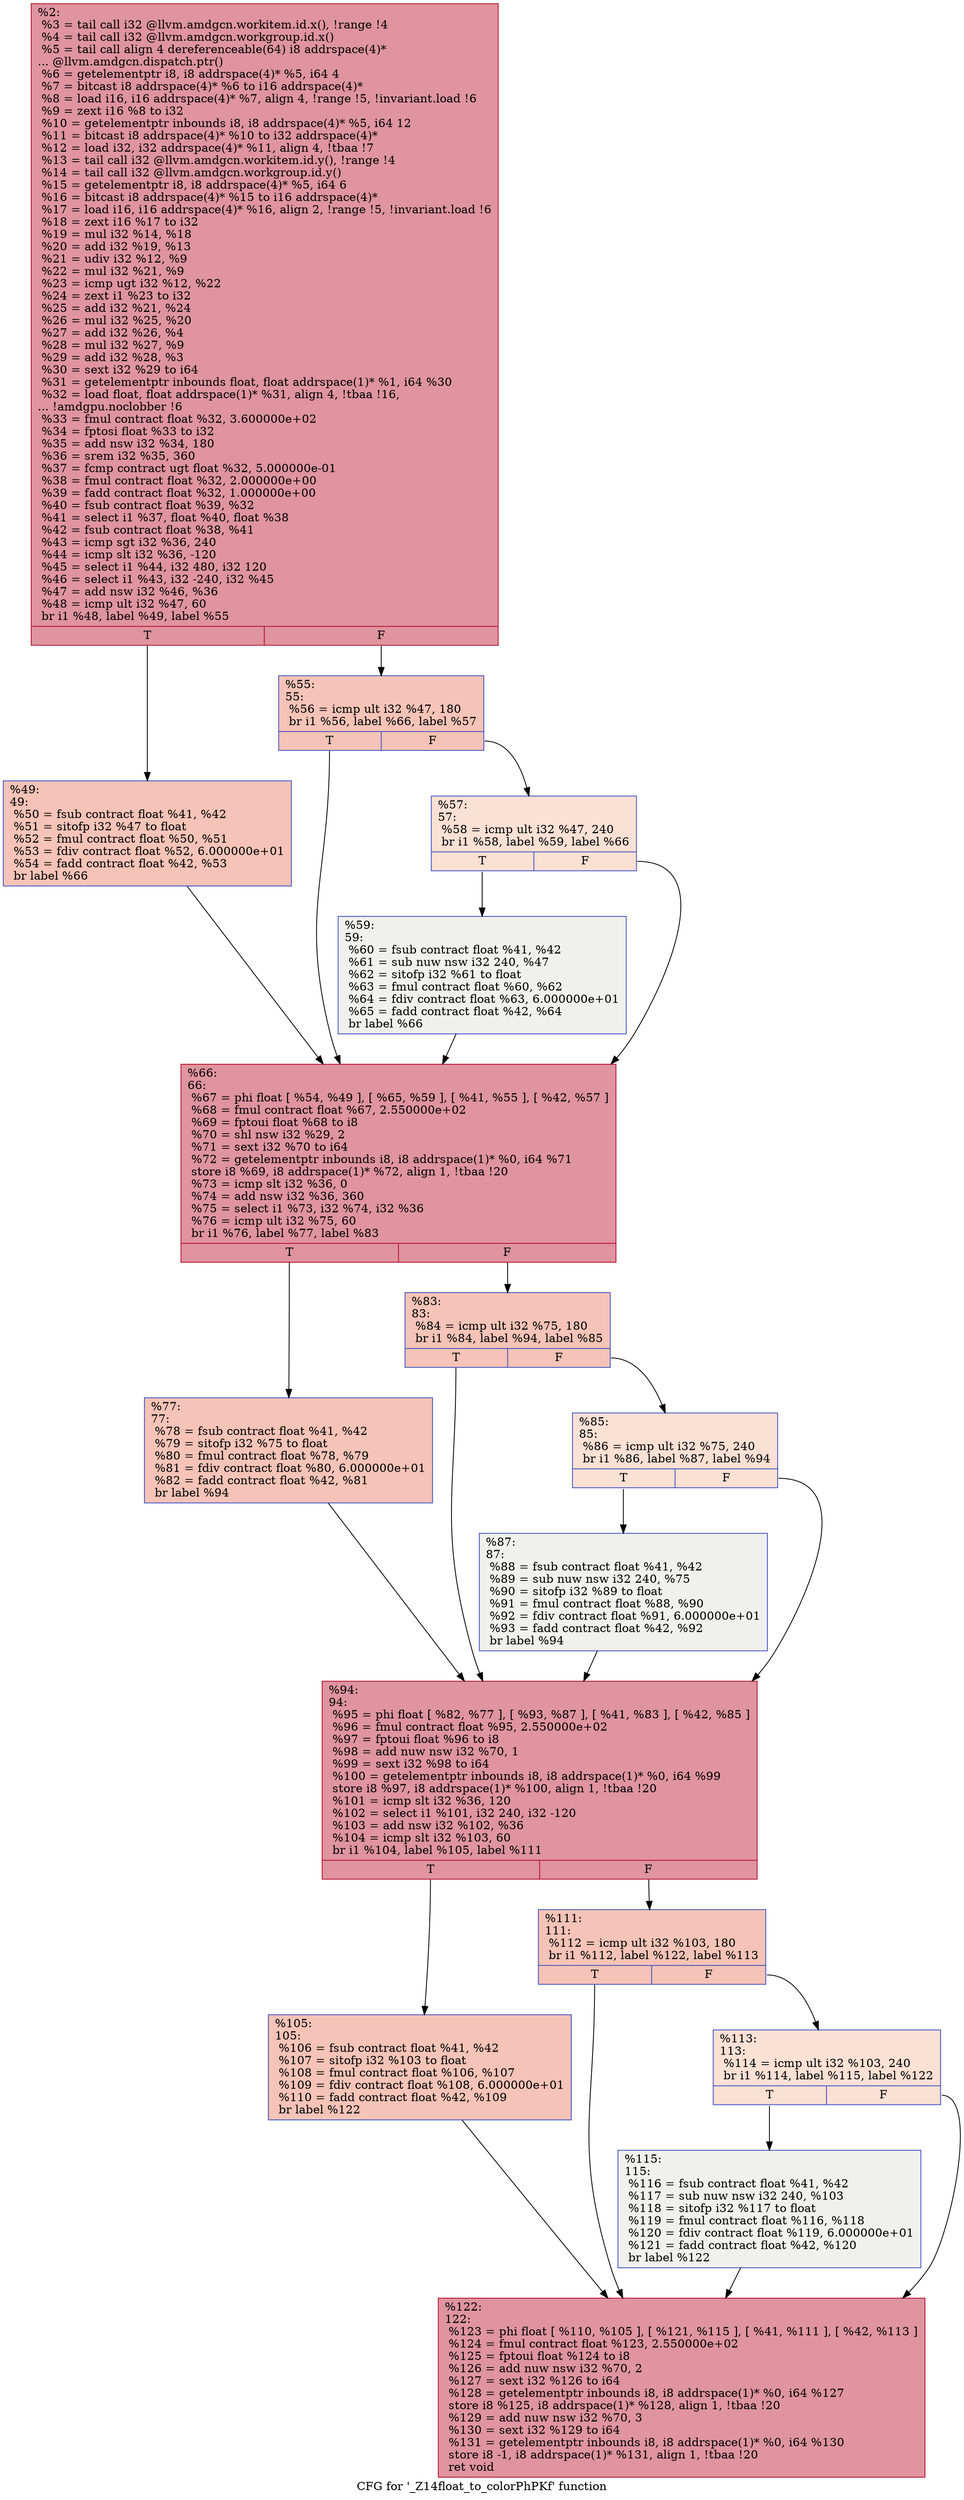 digraph "CFG for '_Z14float_to_colorPhPKf' function" {
	label="CFG for '_Z14float_to_colorPhPKf' function";

	Node0x595d750 [shape=record,color="#b70d28ff", style=filled, fillcolor="#b70d2870",label="{%2:\l  %3 = tail call i32 @llvm.amdgcn.workitem.id.x(), !range !4\l  %4 = tail call i32 @llvm.amdgcn.workgroup.id.x()\l  %5 = tail call align 4 dereferenceable(64) i8 addrspace(4)*\l... @llvm.amdgcn.dispatch.ptr()\l  %6 = getelementptr i8, i8 addrspace(4)* %5, i64 4\l  %7 = bitcast i8 addrspace(4)* %6 to i16 addrspace(4)*\l  %8 = load i16, i16 addrspace(4)* %7, align 4, !range !5, !invariant.load !6\l  %9 = zext i16 %8 to i32\l  %10 = getelementptr inbounds i8, i8 addrspace(4)* %5, i64 12\l  %11 = bitcast i8 addrspace(4)* %10 to i32 addrspace(4)*\l  %12 = load i32, i32 addrspace(4)* %11, align 4, !tbaa !7\l  %13 = tail call i32 @llvm.amdgcn.workitem.id.y(), !range !4\l  %14 = tail call i32 @llvm.amdgcn.workgroup.id.y()\l  %15 = getelementptr i8, i8 addrspace(4)* %5, i64 6\l  %16 = bitcast i8 addrspace(4)* %15 to i16 addrspace(4)*\l  %17 = load i16, i16 addrspace(4)* %16, align 2, !range !5, !invariant.load !6\l  %18 = zext i16 %17 to i32\l  %19 = mul i32 %14, %18\l  %20 = add i32 %19, %13\l  %21 = udiv i32 %12, %9\l  %22 = mul i32 %21, %9\l  %23 = icmp ugt i32 %12, %22\l  %24 = zext i1 %23 to i32\l  %25 = add i32 %21, %24\l  %26 = mul i32 %25, %20\l  %27 = add i32 %26, %4\l  %28 = mul i32 %27, %9\l  %29 = add i32 %28, %3\l  %30 = sext i32 %29 to i64\l  %31 = getelementptr inbounds float, float addrspace(1)* %1, i64 %30\l  %32 = load float, float addrspace(1)* %31, align 4, !tbaa !16,\l... !amdgpu.noclobber !6\l  %33 = fmul contract float %32, 3.600000e+02\l  %34 = fptosi float %33 to i32\l  %35 = add nsw i32 %34, 180\l  %36 = srem i32 %35, 360\l  %37 = fcmp contract ugt float %32, 5.000000e-01\l  %38 = fmul contract float %32, 2.000000e+00\l  %39 = fadd contract float %32, 1.000000e+00\l  %40 = fsub contract float %39, %32\l  %41 = select i1 %37, float %40, float %38\l  %42 = fsub contract float %38, %41\l  %43 = icmp sgt i32 %36, 240\l  %44 = icmp slt i32 %36, -120\l  %45 = select i1 %44, i32 480, i32 120\l  %46 = select i1 %43, i32 -240, i32 %45\l  %47 = add nsw i32 %46, %36\l  %48 = icmp ult i32 %47, 60\l  br i1 %48, label %49, label %55\l|{<s0>T|<s1>F}}"];
	Node0x595d750:s0 -> Node0x59630e0;
	Node0x595d750:s1 -> Node0x5963170;
	Node0x59630e0 [shape=record,color="#3d50c3ff", style=filled, fillcolor="#e8765c70",label="{%49:\l49:                                               \l  %50 = fsub contract float %41, %42\l  %51 = sitofp i32 %47 to float\l  %52 = fmul contract float %50, %51\l  %53 = fdiv contract float %52, 6.000000e+01\l  %54 = fadd contract float %42, %53\l  br label %66\l}"];
	Node0x59630e0 -> Node0x5963560;
	Node0x5963170 [shape=record,color="#3d50c3ff", style=filled, fillcolor="#e8765c70",label="{%55:\l55:                                               \l  %56 = icmp ult i32 %47, 180\l  br i1 %56, label %66, label %57\l|{<s0>T|<s1>F}}"];
	Node0x5963170:s0 -> Node0x5963560;
	Node0x5963170:s1 -> Node0x59636f0;
	Node0x59636f0 [shape=record,color="#3d50c3ff", style=filled, fillcolor="#f7b99e70",label="{%57:\l57:                                               \l  %58 = icmp ult i32 %47, 240\l  br i1 %58, label %59, label %66\l|{<s0>T|<s1>F}}"];
	Node0x59636f0:s0 -> Node0x5963880;
	Node0x59636f0:s1 -> Node0x5963560;
	Node0x5963880 [shape=record,color="#3d50c3ff", style=filled, fillcolor="#dedcdb70",label="{%59:\l59:                                               \l  %60 = fsub contract float %41, %42\l  %61 = sub nuw nsw i32 240, %47\l  %62 = sitofp i32 %61 to float\l  %63 = fmul contract float %60, %62\l  %64 = fdiv contract float %63, 6.000000e+01\l  %65 = fadd contract float %42, %64\l  br label %66\l}"];
	Node0x5963880 -> Node0x5963560;
	Node0x5963560 [shape=record,color="#b70d28ff", style=filled, fillcolor="#b70d2870",label="{%66:\l66:                                               \l  %67 = phi float [ %54, %49 ], [ %65, %59 ], [ %41, %55 ], [ %42, %57 ]\l  %68 = fmul contract float %67, 2.550000e+02\l  %69 = fptoui float %68 to i8\l  %70 = shl nsw i32 %29, 2\l  %71 = sext i32 %70 to i64\l  %72 = getelementptr inbounds i8, i8 addrspace(1)* %0, i64 %71\l  store i8 %69, i8 addrspace(1)* %72, align 1, !tbaa !20\l  %73 = icmp slt i32 %36, 0\l  %74 = add nsw i32 %36, 360\l  %75 = select i1 %73, i32 %74, i32 %36\l  %76 = icmp ult i32 %75, 60\l  br i1 %76, label %77, label %83\l|{<s0>T|<s1>F}}"];
	Node0x5963560:s0 -> Node0x5964740;
	Node0x5963560:s1 -> Node0x59647d0;
	Node0x5964740 [shape=record,color="#3d50c3ff", style=filled, fillcolor="#e8765c70",label="{%77:\l77:                                               \l  %78 = fsub contract float %41, %42\l  %79 = sitofp i32 %75 to float\l  %80 = fmul contract float %78, %79\l  %81 = fdiv contract float %80, 6.000000e+01\l  %82 = fadd contract float %42, %81\l  br label %94\l}"];
	Node0x5964740 -> Node0x5964bc0;
	Node0x59647d0 [shape=record,color="#3d50c3ff", style=filled, fillcolor="#e8765c70",label="{%83:\l83:                                               \l  %84 = icmp ult i32 %75, 180\l  br i1 %84, label %94, label %85\l|{<s0>T|<s1>F}}"];
	Node0x59647d0:s0 -> Node0x5964bc0;
	Node0x59647d0:s1 -> Node0x5964d10;
	Node0x5964d10 [shape=record,color="#3d50c3ff", style=filled, fillcolor="#f7b99e70",label="{%85:\l85:                                               \l  %86 = icmp ult i32 %75, 240\l  br i1 %86, label %87, label %94\l|{<s0>T|<s1>F}}"];
	Node0x5964d10:s0 -> Node0x5964ea0;
	Node0x5964d10:s1 -> Node0x5964bc0;
	Node0x5964ea0 [shape=record,color="#3d50c3ff", style=filled, fillcolor="#dedcdb70",label="{%87:\l87:                                               \l  %88 = fsub contract float %41, %42\l  %89 = sub nuw nsw i32 240, %75\l  %90 = sitofp i32 %89 to float\l  %91 = fmul contract float %88, %90\l  %92 = fdiv contract float %91, 6.000000e+01\l  %93 = fadd contract float %42, %92\l  br label %94\l}"];
	Node0x5964ea0 -> Node0x5964bc0;
	Node0x5964bc0 [shape=record,color="#b70d28ff", style=filled, fillcolor="#b70d2870",label="{%94:\l94:                                               \l  %95 = phi float [ %82, %77 ], [ %93, %87 ], [ %41, %83 ], [ %42, %85 ]\l  %96 = fmul contract float %95, 2.550000e+02\l  %97 = fptoui float %96 to i8\l  %98 = add nuw nsw i32 %70, 1\l  %99 = sext i32 %98 to i64\l  %100 = getelementptr inbounds i8, i8 addrspace(1)* %0, i64 %99\l  store i8 %97, i8 addrspace(1)* %100, align 1, !tbaa !20\l  %101 = icmp slt i32 %36, 120\l  %102 = select i1 %101, i32 240, i32 -120\l  %103 = add nsw i32 %102, %36\l  %104 = icmp slt i32 %103, 60\l  br i1 %104, label %105, label %111\l|{<s0>T|<s1>F}}"];
	Node0x5964bc0:s0 -> Node0x5966020;
	Node0x5964bc0:s1 -> Node0x5966070;
	Node0x5966020 [shape=record,color="#3d50c3ff", style=filled, fillcolor="#e8765c70",label="{%105:\l105:                                              \l  %106 = fsub contract float %41, %42\l  %107 = sitofp i32 %103 to float\l  %108 = fmul contract float %106, %107\l  %109 = fdiv contract float %108, 6.000000e+01\l  %110 = fadd contract float %42, %109\l  br label %122\l}"];
	Node0x5966020 -> Node0x5966420;
	Node0x5966070 [shape=record,color="#3d50c3ff", style=filled, fillcolor="#e8765c70",label="{%111:\l111:                                              \l  %112 = icmp ult i32 %103, 180\l  br i1 %112, label %122, label %113\l|{<s0>T|<s1>F}}"];
	Node0x5966070:s0 -> Node0x5966420;
	Node0x5966070:s1 -> Node0x5966570;
	Node0x5966570 [shape=record,color="#3d50c3ff", style=filled, fillcolor="#f7b99e70",label="{%113:\l113:                                              \l  %114 = icmp ult i32 %103, 240\l  br i1 %114, label %115, label %122\l|{<s0>T|<s1>F}}"];
	Node0x5966570:s0 -> Node0x5966700;
	Node0x5966570:s1 -> Node0x5966420;
	Node0x5966700 [shape=record,color="#3d50c3ff", style=filled, fillcolor="#dedcdb70",label="{%115:\l115:                                              \l  %116 = fsub contract float %41, %42\l  %117 = sub nuw nsw i32 240, %103\l  %118 = sitofp i32 %117 to float\l  %119 = fmul contract float %116, %118\l  %120 = fdiv contract float %119, 6.000000e+01\l  %121 = fadd contract float %42, %120\l  br label %122\l}"];
	Node0x5966700 -> Node0x5966420;
	Node0x5966420 [shape=record,color="#b70d28ff", style=filled, fillcolor="#b70d2870",label="{%122:\l122:                                              \l  %123 = phi float [ %110, %105 ], [ %121, %115 ], [ %41, %111 ], [ %42, %113 ]\l  %124 = fmul contract float %123, 2.550000e+02\l  %125 = fptoui float %124 to i8\l  %126 = add nuw nsw i32 %70, 2\l  %127 = sext i32 %126 to i64\l  %128 = getelementptr inbounds i8, i8 addrspace(1)* %0, i64 %127\l  store i8 %125, i8 addrspace(1)* %128, align 1, !tbaa !20\l  %129 = add nuw nsw i32 %70, 3\l  %130 = sext i32 %129 to i64\l  %131 = getelementptr inbounds i8, i8 addrspace(1)* %0, i64 %130\l  store i8 -1, i8 addrspace(1)* %131, align 1, !tbaa !20\l  ret void\l}"];
}

